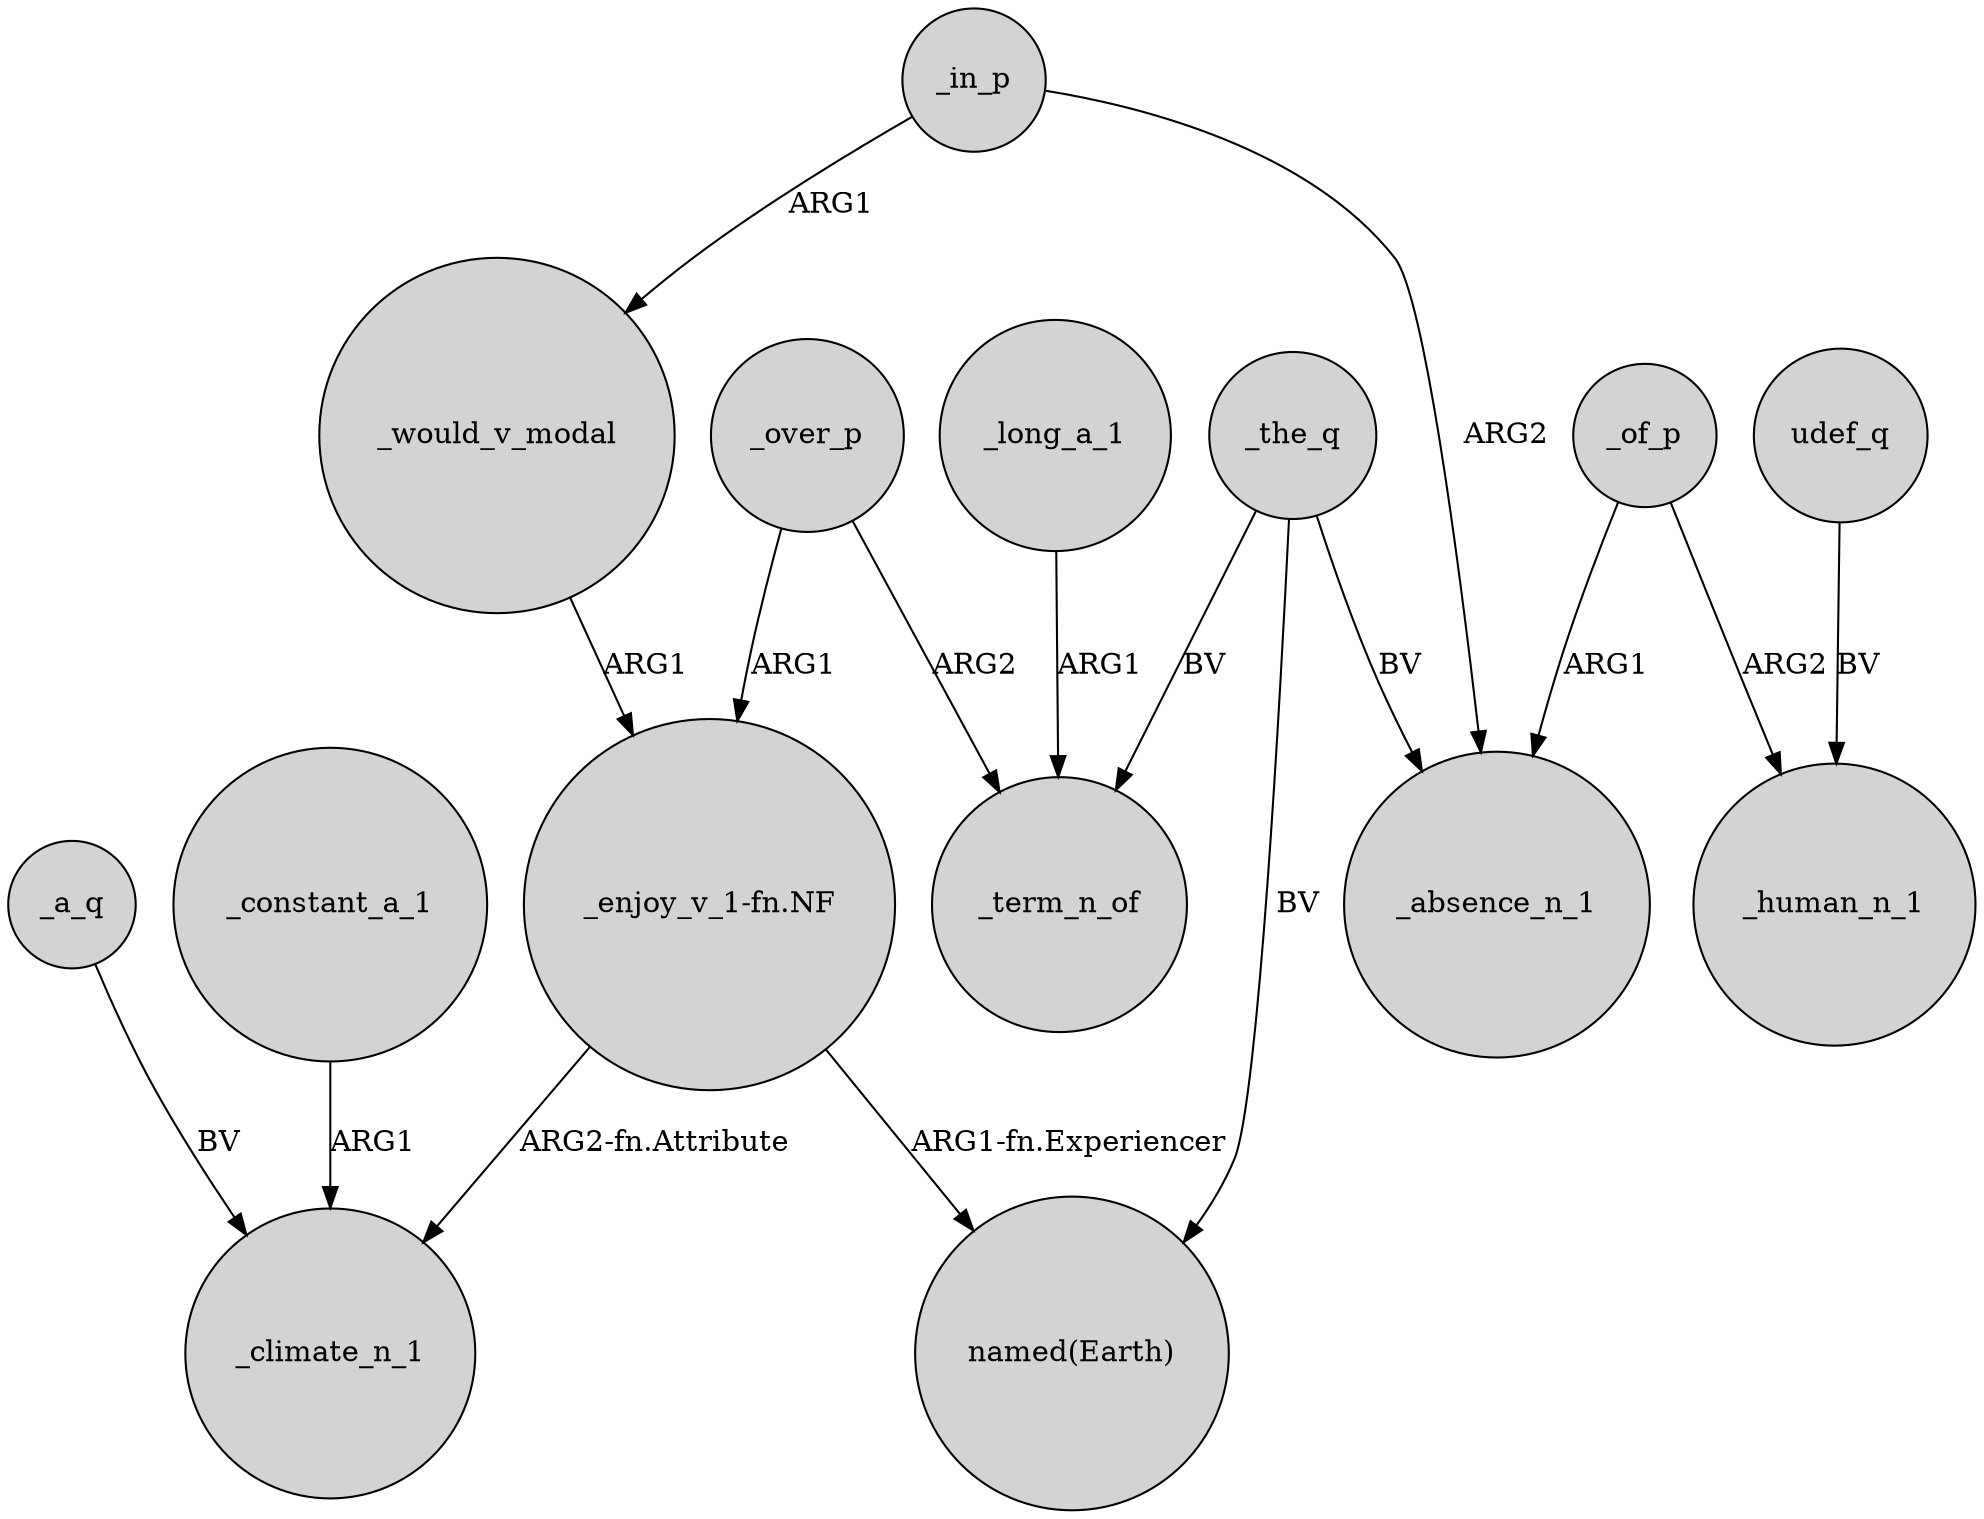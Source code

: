 digraph {
	node [shape=circle style=filled]
	_a_q -> _climate_n_1 [label=BV]
	_over_p -> _term_n_of [label=ARG2]
	_in_p -> _absence_n_1 [label=ARG2]
	"_enjoy_v_1-fn.NF" -> _climate_n_1 [label="ARG2-fn.Attribute"]
	_constant_a_1 -> _climate_n_1 [label=ARG1]
	_the_q -> "named(Earth)" [label=BV]
	_the_q -> _absence_n_1 [label=BV]
	_the_q -> _term_n_of [label=BV]
	_of_p -> _absence_n_1 [label=ARG1]
	_of_p -> _human_n_1 [label=ARG2]
	udef_q -> _human_n_1 [label=BV]
	"_enjoy_v_1-fn.NF" -> "named(Earth)" [label="ARG1-fn.Experiencer"]
	_over_p -> "_enjoy_v_1-fn.NF" [label=ARG1]
	_long_a_1 -> _term_n_of [label=ARG1]
	_in_p -> _would_v_modal [label=ARG1]
	_would_v_modal -> "_enjoy_v_1-fn.NF" [label=ARG1]
}
